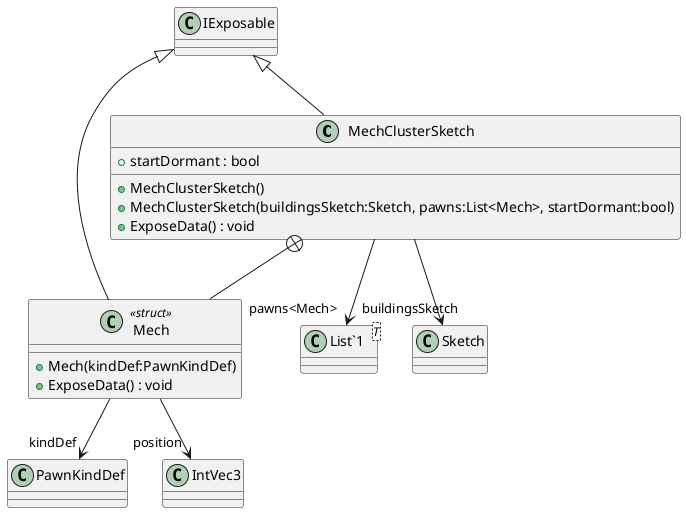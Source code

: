 @startuml
class MechClusterSketch {
    + startDormant : bool
    + MechClusterSketch()
    + MechClusterSketch(buildingsSketch:Sketch, pawns:List<Mech>, startDormant:bool)
    + ExposeData() : void
}
class Mech <<struct>> {
    + Mech(kindDef:PawnKindDef)
    + ExposeData() : void
}
class "List`1"<T> {
}
IExposable <|-- MechClusterSketch
MechClusterSketch --> "buildingsSketch" Sketch
MechClusterSketch --> "pawns<Mech>" "List`1"
MechClusterSketch +-- Mech
IExposable <|-- Mech
Mech --> "kindDef" PawnKindDef
Mech --> "position" IntVec3
@enduml
